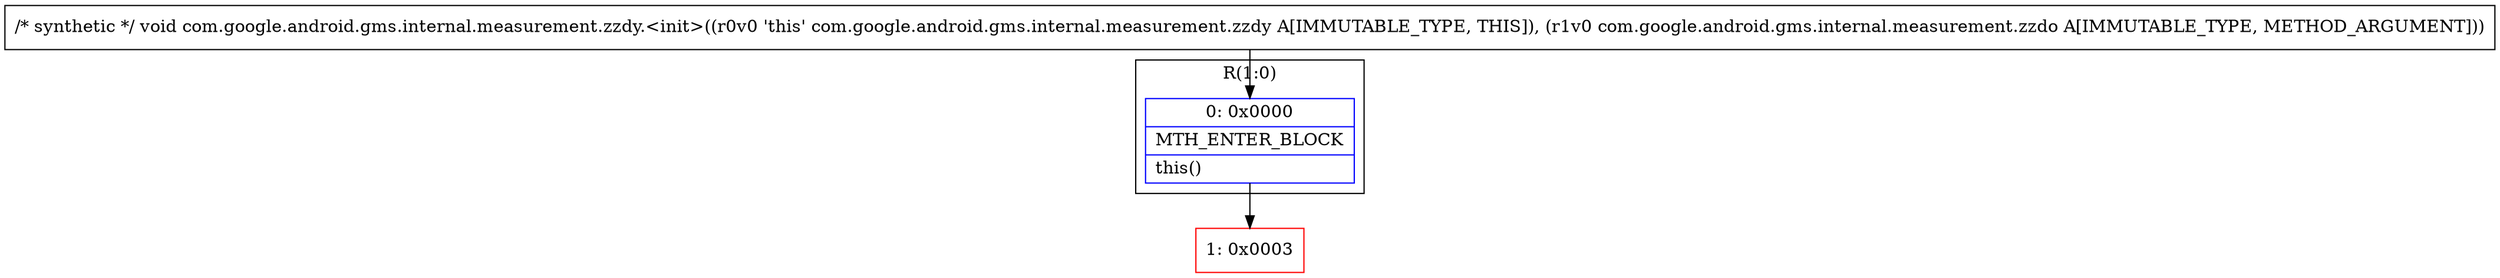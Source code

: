 digraph "CFG forcom.google.android.gms.internal.measurement.zzdy.\<init\>(Lcom\/google\/android\/gms\/internal\/measurement\/zzdo;)V" {
subgraph cluster_Region_1880355056 {
label = "R(1:0)";
node [shape=record,color=blue];
Node_0 [shape=record,label="{0\:\ 0x0000|MTH_ENTER_BLOCK\l|this()\l}"];
}
Node_1 [shape=record,color=red,label="{1\:\ 0x0003}"];
MethodNode[shape=record,label="{\/* synthetic *\/ void com.google.android.gms.internal.measurement.zzdy.\<init\>((r0v0 'this' com.google.android.gms.internal.measurement.zzdy A[IMMUTABLE_TYPE, THIS]), (r1v0 com.google.android.gms.internal.measurement.zzdo A[IMMUTABLE_TYPE, METHOD_ARGUMENT])) }"];
MethodNode -> Node_0;
Node_0 -> Node_1;
}

